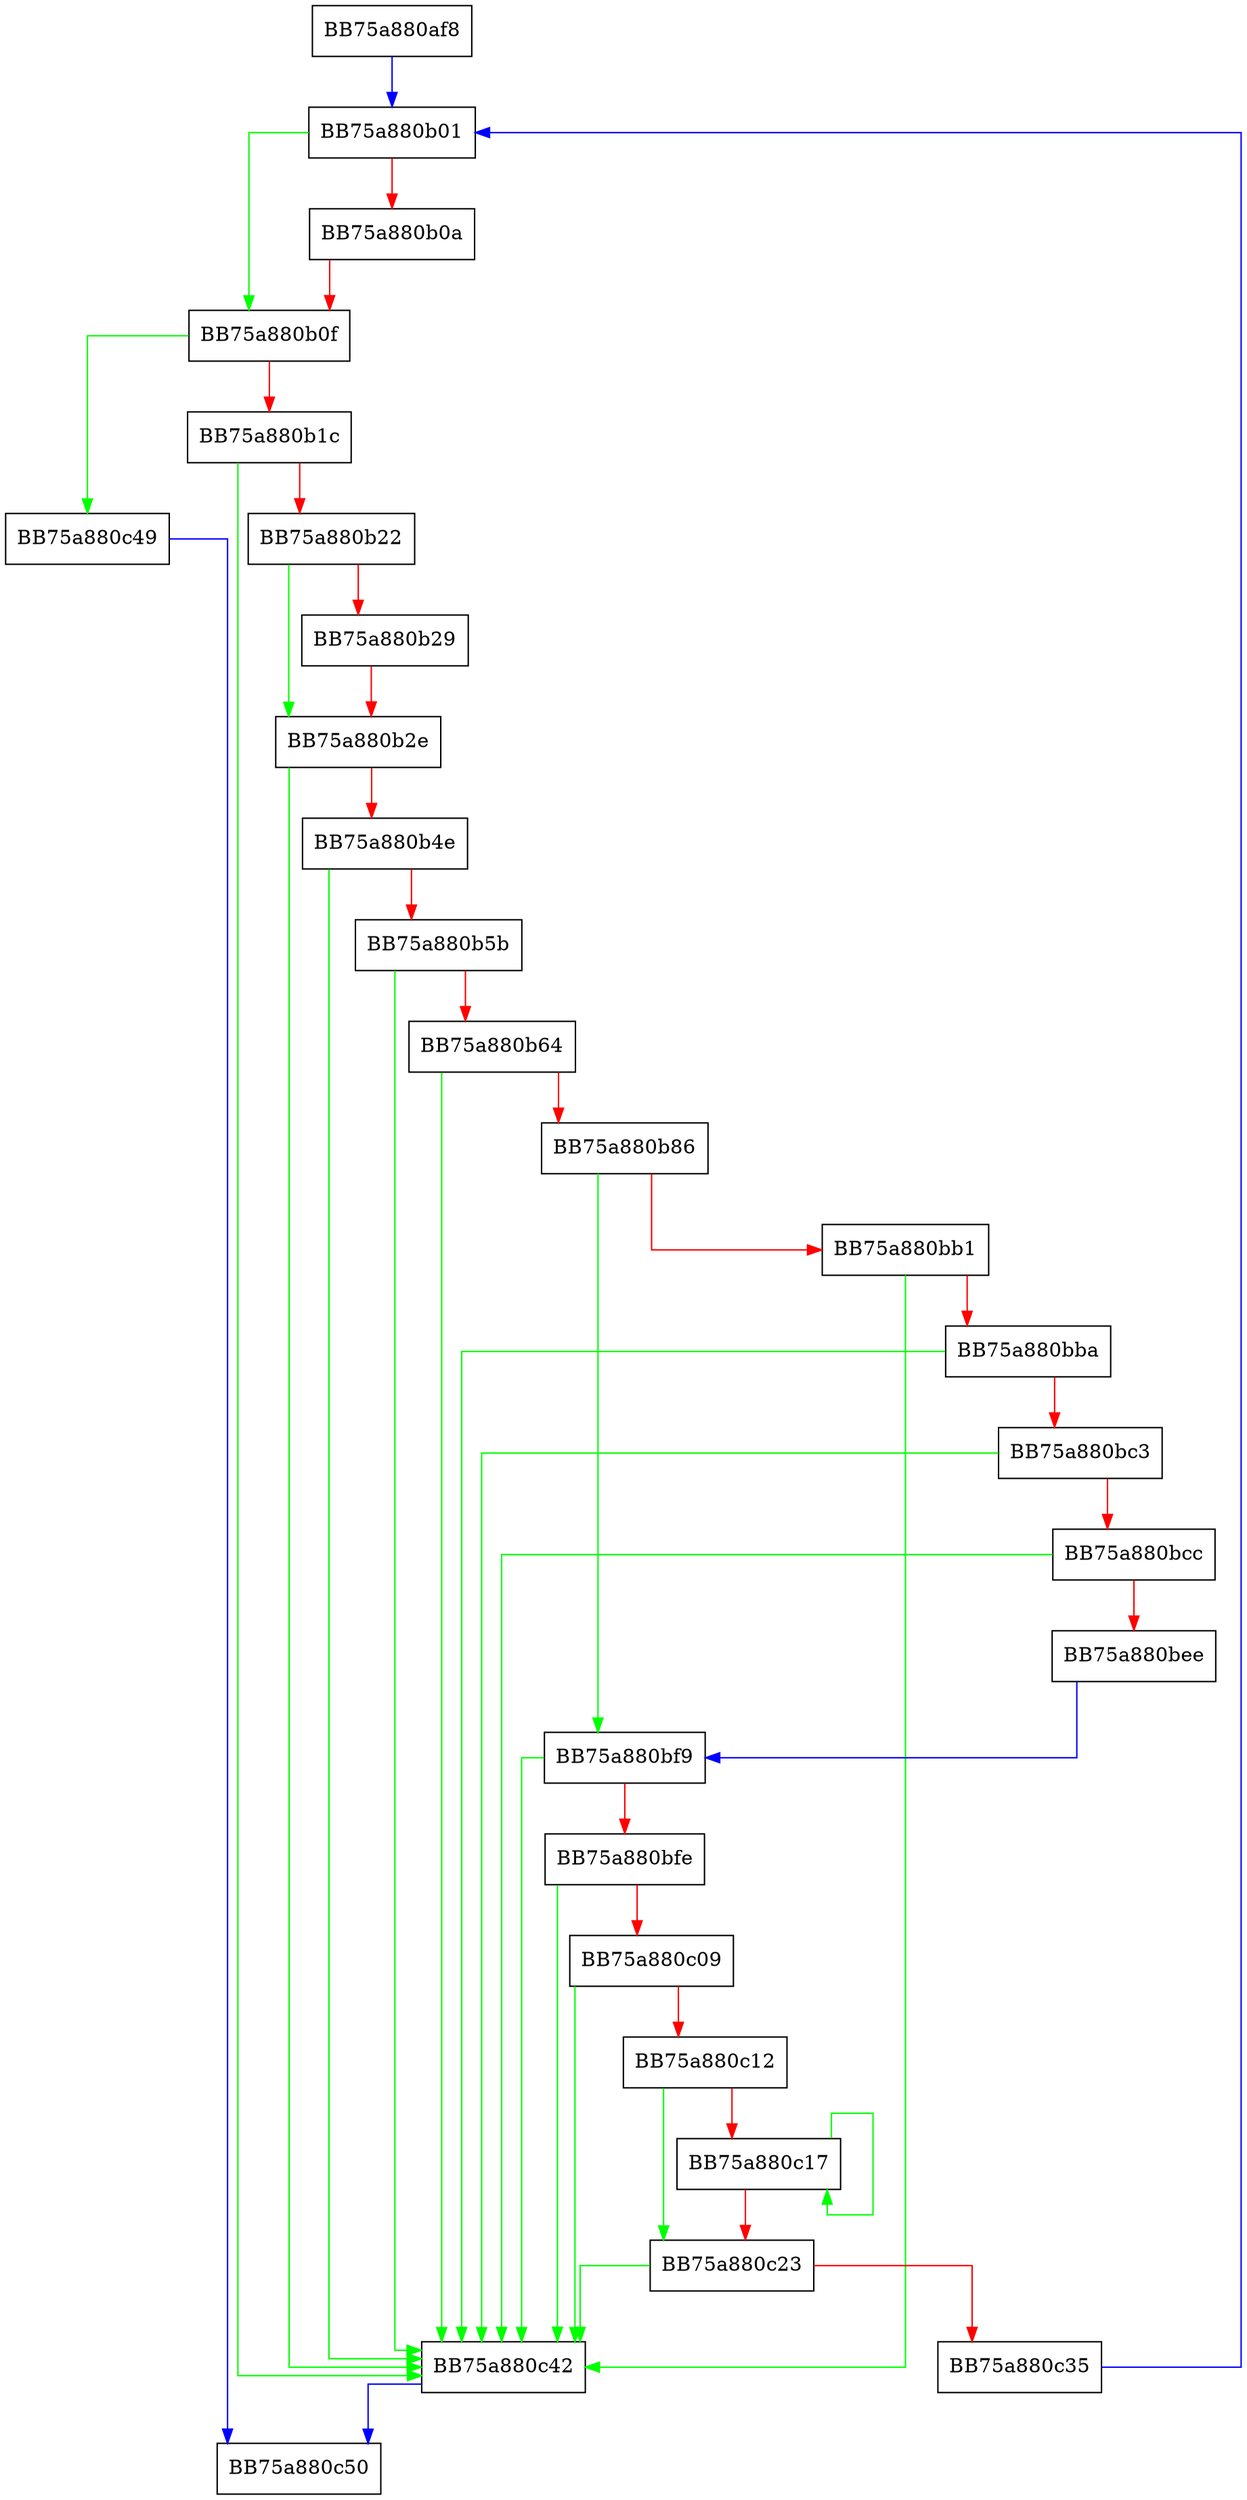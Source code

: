 digraph UnscrambleRecords {
  node [shape="box"];
  graph [splines=ortho];
  BB75a880af8 -> BB75a880b01 [color="blue"];
  BB75a880b01 -> BB75a880b0f [color="green"];
  BB75a880b01 -> BB75a880b0a [color="red"];
  BB75a880b0a -> BB75a880b0f [color="red"];
  BB75a880b0f -> BB75a880c49 [color="green"];
  BB75a880b0f -> BB75a880b1c [color="red"];
  BB75a880b1c -> BB75a880c42 [color="green"];
  BB75a880b1c -> BB75a880b22 [color="red"];
  BB75a880b22 -> BB75a880b2e [color="green"];
  BB75a880b22 -> BB75a880b29 [color="red"];
  BB75a880b29 -> BB75a880b2e [color="red"];
  BB75a880b2e -> BB75a880c42 [color="green"];
  BB75a880b2e -> BB75a880b4e [color="red"];
  BB75a880b4e -> BB75a880c42 [color="green"];
  BB75a880b4e -> BB75a880b5b [color="red"];
  BB75a880b5b -> BB75a880c42 [color="green"];
  BB75a880b5b -> BB75a880b64 [color="red"];
  BB75a880b64 -> BB75a880c42 [color="green"];
  BB75a880b64 -> BB75a880b86 [color="red"];
  BB75a880b86 -> BB75a880bf9 [color="green"];
  BB75a880b86 -> BB75a880bb1 [color="red"];
  BB75a880bb1 -> BB75a880c42 [color="green"];
  BB75a880bb1 -> BB75a880bba [color="red"];
  BB75a880bba -> BB75a880c42 [color="green"];
  BB75a880bba -> BB75a880bc3 [color="red"];
  BB75a880bc3 -> BB75a880c42 [color="green"];
  BB75a880bc3 -> BB75a880bcc [color="red"];
  BB75a880bcc -> BB75a880c42 [color="green"];
  BB75a880bcc -> BB75a880bee [color="red"];
  BB75a880bee -> BB75a880bf9 [color="blue"];
  BB75a880bf9 -> BB75a880c42 [color="green"];
  BB75a880bf9 -> BB75a880bfe [color="red"];
  BB75a880bfe -> BB75a880c42 [color="green"];
  BB75a880bfe -> BB75a880c09 [color="red"];
  BB75a880c09 -> BB75a880c42 [color="green"];
  BB75a880c09 -> BB75a880c12 [color="red"];
  BB75a880c12 -> BB75a880c23 [color="green"];
  BB75a880c12 -> BB75a880c17 [color="red"];
  BB75a880c17 -> BB75a880c17 [color="green"];
  BB75a880c17 -> BB75a880c23 [color="red"];
  BB75a880c23 -> BB75a880c42 [color="green"];
  BB75a880c23 -> BB75a880c35 [color="red"];
  BB75a880c35 -> BB75a880b01 [color="blue"];
  BB75a880c42 -> BB75a880c50 [color="blue"];
  BB75a880c49 -> BB75a880c50 [color="blue"];
}